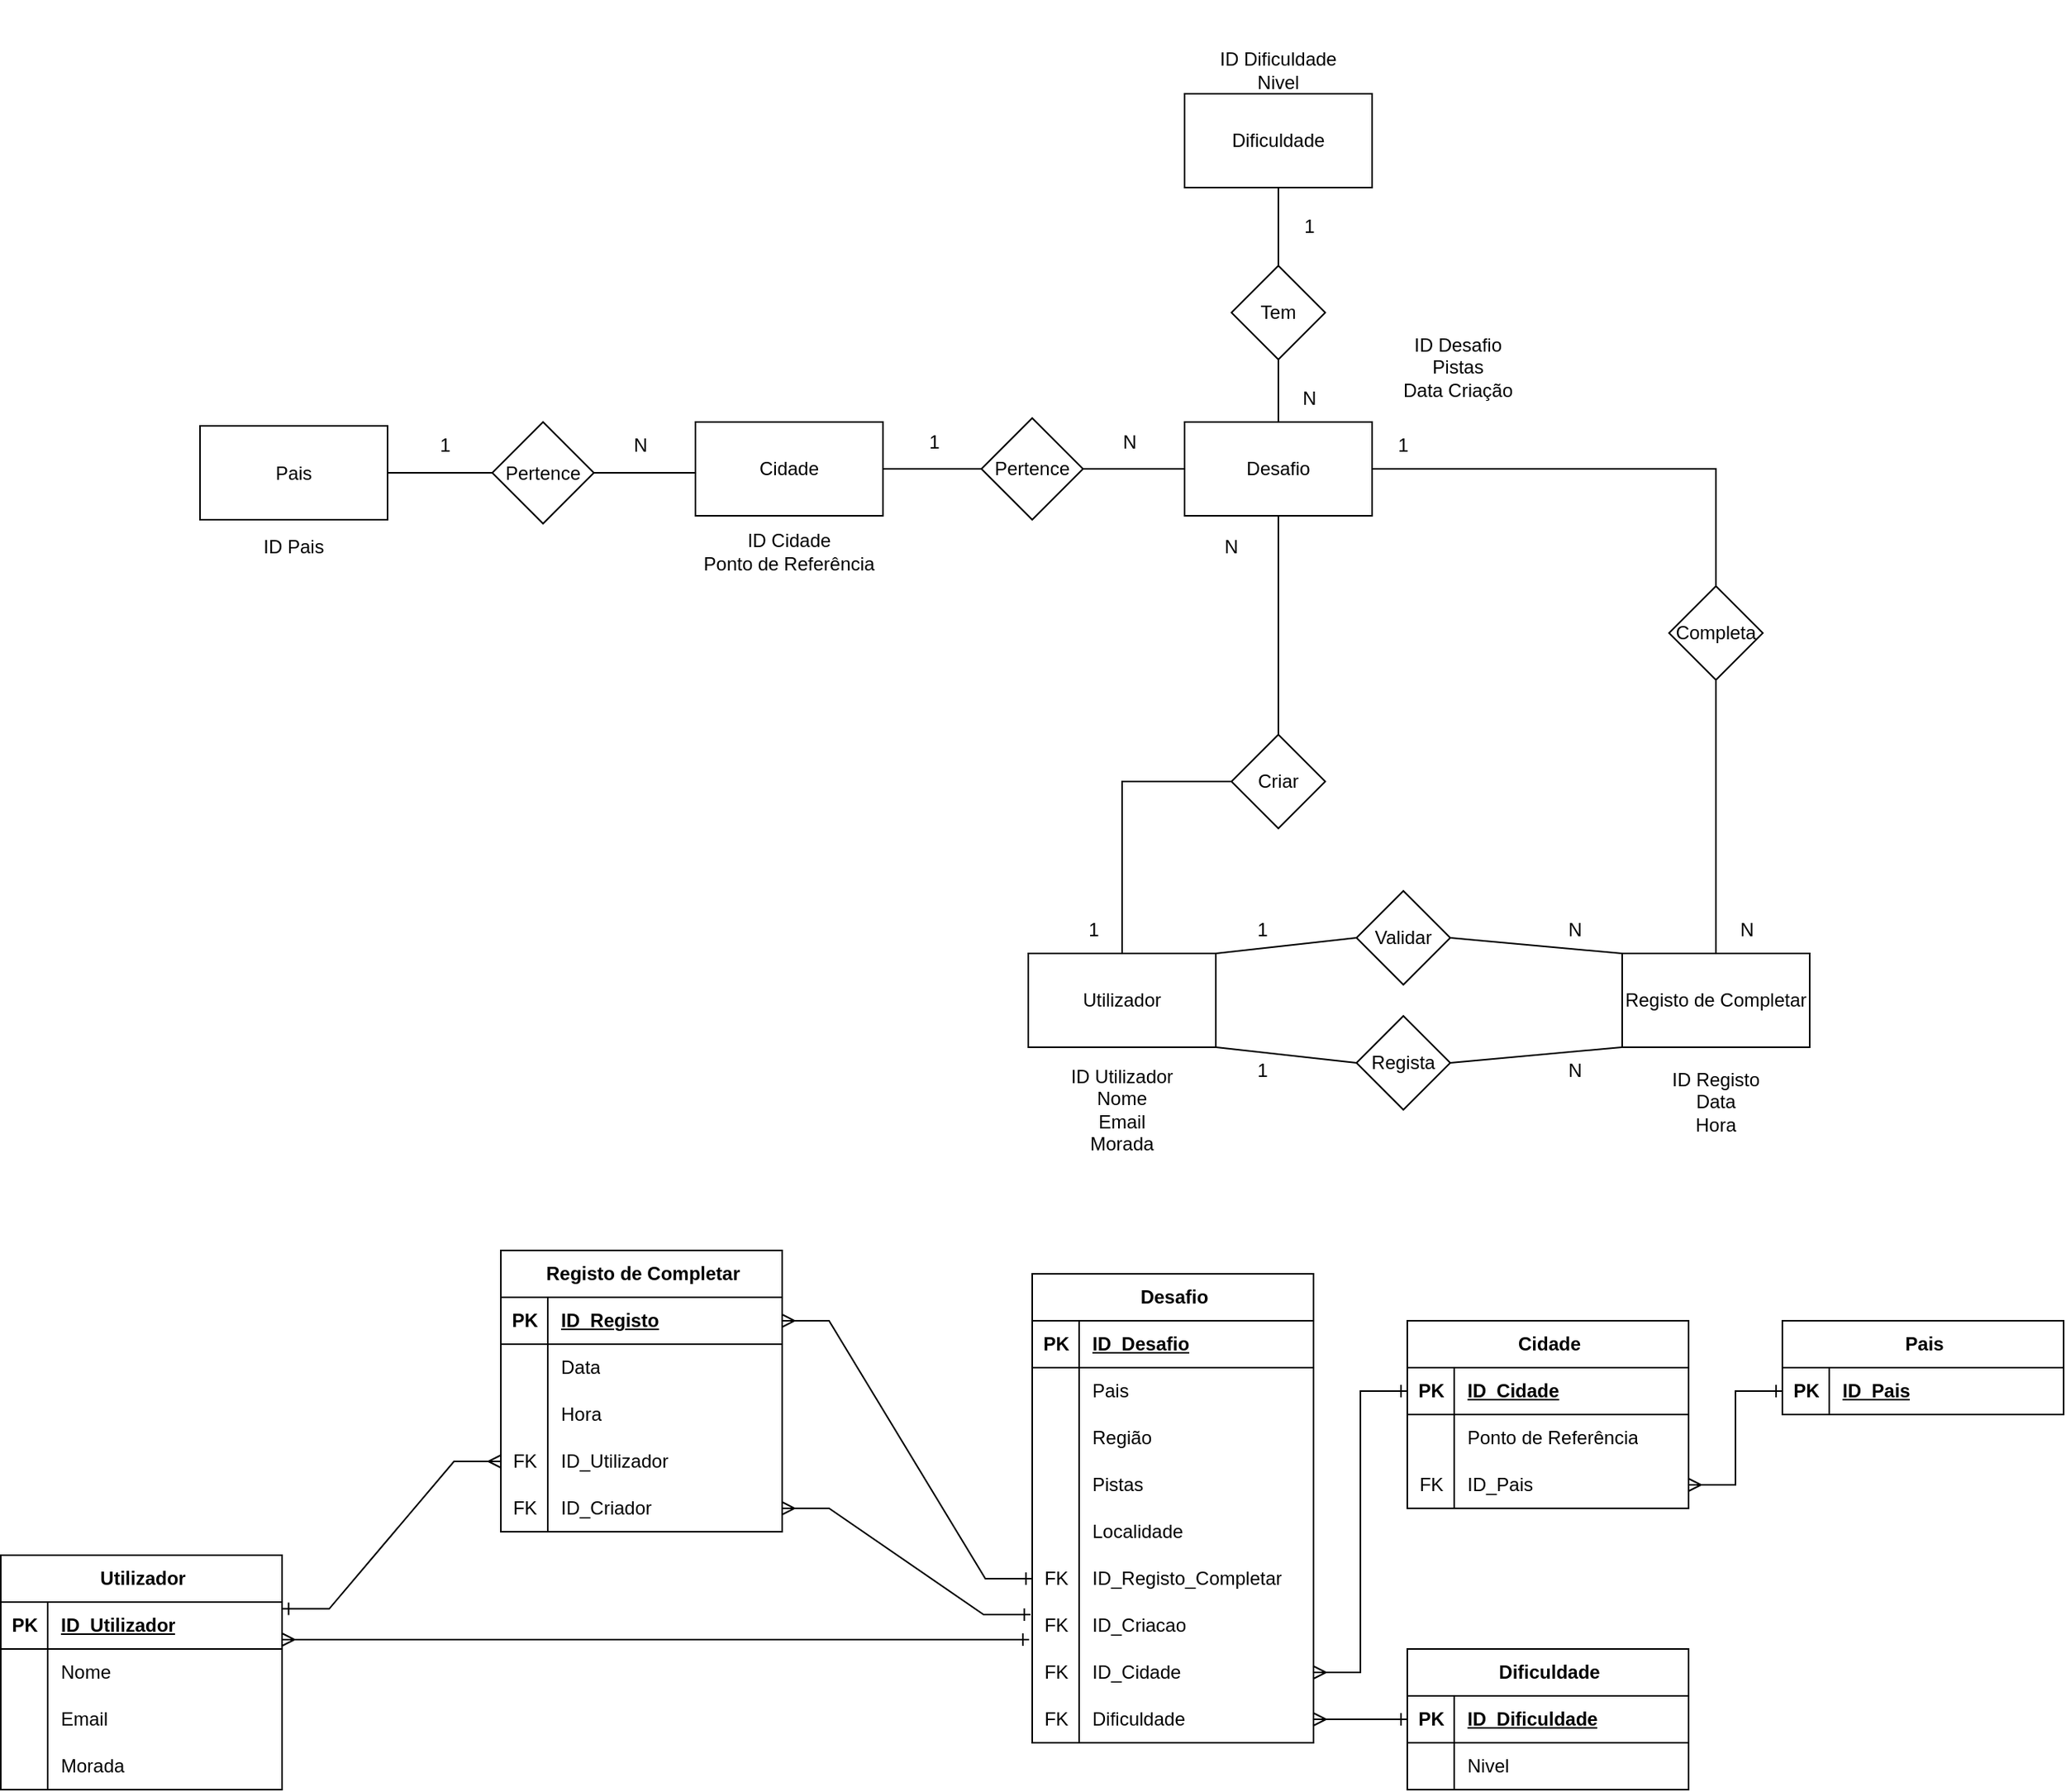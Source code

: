 <mxfile version="22.1.5" type="github">
  <diagram name="Página-1" id="L5ZO46KHVrm3tSjgSktz">
    <mxGraphModel dx="3088" dy="1919" grid="1" gridSize="10" guides="1" tooltips="1" connect="1" arrows="1" fold="1" page="1" pageScale="1" pageWidth="827" pageHeight="1169" math="0" shadow="0">
      <root>
        <mxCell id="0" />
        <mxCell id="1" parent="0" />
        <mxCell id="HCRtUqWp44zBIRTlCTxs-1" value="Registo de Completar" style="rounded=0;whiteSpace=wrap;html=1;" parent="1" vertex="1">
          <mxGeometry x="60" y="420" width="120" height="60" as="geometry" />
        </mxCell>
        <mxCell id="HCRtUqWp44zBIRTlCTxs-2" value="Utilizador" style="rounded=0;whiteSpace=wrap;html=1;" parent="1" vertex="1">
          <mxGeometry x="-320" y="420" width="120" height="60" as="geometry" />
        </mxCell>
        <mxCell id="HCRtUqWp44zBIRTlCTxs-3" value="Dificuldade" style="rounded=0;whiteSpace=wrap;html=1;" parent="1" vertex="1">
          <mxGeometry x="-220" y="-130" width="120" height="60" as="geometry" />
        </mxCell>
        <mxCell id="HCRtUqWp44zBIRTlCTxs-5" value="Desafio" style="rounded=0;whiteSpace=wrap;html=1;" parent="1" vertex="1">
          <mxGeometry x="-220" y="80" width="120" height="60" as="geometry" />
        </mxCell>
        <mxCell id="HCRtUqWp44zBIRTlCTxs-14" value="" style="endArrow=none;html=1;rounded=0;exitX=1;exitY=0.5;exitDx=0;exitDy=0;entryX=0;entryY=1;entryDx=0;entryDy=0;" parent="1" source="HCRtUqWp44zBIRTlCTxs-21" target="HCRtUqWp44zBIRTlCTxs-1" edge="1">
          <mxGeometry width="50" height="50" relative="1" as="geometry">
            <mxPoint x="-128.787" y="308.787" as="sourcePoint" />
            <mxPoint x="220" y="400" as="targetPoint" />
          </mxGeometry>
        </mxCell>
        <mxCell id="HCRtUqWp44zBIRTlCTxs-15" value="" style="endArrow=none;html=1;rounded=0;entryX=1;entryY=1;entryDx=0;entryDy=0;exitX=0;exitY=0.5;exitDx=0;exitDy=0;" parent="1" source="HCRtUqWp44zBIRTlCTxs-21" target="HCRtUqWp44zBIRTlCTxs-2" edge="1">
          <mxGeometry width="50" height="50" relative="1" as="geometry">
            <mxPoint x="5" y="310" as="sourcePoint" />
            <mxPoint x="415" y="400" as="targetPoint" />
          </mxGeometry>
        </mxCell>
        <mxCell id="HCRtUqWp44zBIRTlCTxs-21" value="Regista" style="rhombus;whiteSpace=wrap;html=1;" parent="1" vertex="1">
          <mxGeometry x="-110" y="460" width="60" height="60" as="geometry" />
        </mxCell>
        <mxCell id="HCRtUqWp44zBIRTlCTxs-23" value="" style="endArrow=none;html=1;rounded=0;exitX=0.5;exitY=0;exitDx=0;exitDy=0;" parent="1" source="HCRtUqWp44zBIRTlCTxs-1" target="HCRtUqWp44zBIRTlCTxs-24" edge="1">
          <mxGeometry width="50" height="50" relative="1" as="geometry">
            <mxPoint x="-20" y="270" as="sourcePoint" />
            <mxPoint y="230" as="targetPoint" />
          </mxGeometry>
        </mxCell>
        <mxCell id="HCRtUqWp44zBIRTlCTxs-24" value="Completa" style="rhombus;whiteSpace=wrap;html=1;" parent="1" vertex="1">
          <mxGeometry x="90" y="185" width="60" height="60" as="geometry" />
        </mxCell>
        <mxCell id="HCRtUqWp44zBIRTlCTxs-25" value="" style="endArrow=none;html=1;rounded=0;entryX=0.5;entryY=0;entryDx=0;entryDy=0;exitX=1;exitY=0.5;exitDx=0;exitDy=0;" parent="1" source="HCRtUqWp44zBIRTlCTxs-5" target="HCRtUqWp44zBIRTlCTxs-24" edge="1">
          <mxGeometry width="50" height="50" relative="1" as="geometry">
            <mxPoint x="-170" y="450" as="sourcePoint" />
            <mxPoint x="-120" y="400" as="targetPoint" />
            <Array as="points">
              <mxPoint x="40" y="110" />
              <mxPoint x="120" y="110" />
              <mxPoint x="120" y="140" />
            </Array>
          </mxGeometry>
        </mxCell>
        <mxCell id="HCRtUqWp44zBIRTlCTxs-29" value="Tem" style="rhombus;whiteSpace=wrap;html=1;" parent="1" vertex="1">
          <mxGeometry x="-190" y="-20" width="60" height="60" as="geometry" />
        </mxCell>
        <mxCell id="HCRtUqWp44zBIRTlCTxs-30" value="" style="endArrow=none;html=1;rounded=0;exitX=0.5;exitY=1;exitDx=0;exitDy=0;entryX=0.5;entryY=0;entryDx=0;entryDy=0;" parent="1" source="HCRtUqWp44zBIRTlCTxs-3" target="HCRtUqWp44zBIRTlCTxs-29" edge="1">
          <mxGeometry width="50" height="50" relative="1" as="geometry">
            <mxPoint x="-170" y="200" as="sourcePoint" />
            <mxPoint x="-120" y="150" as="targetPoint" />
          </mxGeometry>
        </mxCell>
        <mxCell id="HCRtUqWp44zBIRTlCTxs-31" value="" style="endArrow=none;html=1;rounded=0;exitX=0.5;exitY=1;exitDx=0;exitDy=0;entryX=0.5;entryY=0;entryDx=0;entryDy=0;" parent="1" source="HCRtUqWp44zBIRTlCTxs-29" target="HCRtUqWp44zBIRTlCTxs-5" edge="1">
          <mxGeometry width="50" height="50" relative="1" as="geometry">
            <mxPoint x="-170" y="200" as="sourcePoint" />
            <mxPoint x="-120" y="150" as="targetPoint" />
          </mxGeometry>
        </mxCell>
        <mxCell id="HCRtUqWp44zBIRTlCTxs-34" value="N" style="text;html=1;strokeColor=none;fillColor=none;align=center;verticalAlign=middle;whiteSpace=wrap;rounded=0;" parent="1" vertex="1">
          <mxGeometry y="480" width="60" height="30" as="geometry" />
        </mxCell>
        <mxCell id="HCRtUqWp44zBIRTlCTxs-38" value="1" style="text;html=1;strokeColor=none;fillColor=none;align=center;verticalAlign=middle;whiteSpace=wrap;rounded=0;" parent="1" vertex="1">
          <mxGeometry x="-200" y="480" width="60" height="30" as="geometry" />
        </mxCell>
        <mxCell id="HCRtUqWp44zBIRTlCTxs-41" value="N" style="text;html=1;strokeColor=none;fillColor=none;align=center;verticalAlign=middle;whiteSpace=wrap;rounded=0;" parent="1" vertex="1">
          <mxGeometry x="-170" y="50" width="60" height="30" as="geometry" />
        </mxCell>
        <mxCell id="HCRtUqWp44zBIRTlCTxs-43" value="1" style="text;html=1;strokeColor=none;fillColor=none;align=center;verticalAlign=middle;whiteSpace=wrap;rounded=0;" parent="1" vertex="1">
          <mxGeometry x="-170" y="-60" width="60" height="30" as="geometry" />
        </mxCell>
        <mxCell id="HCRtUqWp44zBIRTlCTxs-44" value="ID Utilizador&lt;br&gt;Nome&lt;br&gt;Email&lt;br&gt;Morada&lt;br&gt;" style="text;html=1;strokeColor=none;fillColor=none;align=center;verticalAlign=middle;whiteSpace=wrap;rounded=0;" parent="1" vertex="1">
          <mxGeometry x="-305" y="480" width="90" height="79" as="geometry" />
        </mxCell>
        <mxCell id="HCRtUqWp44zBIRTlCTxs-46" value="ID Registo&lt;br&gt;Data&lt;br&gt;Hora" style="text;html=1;strokeColor=none;fillColor=none;align=center;verticalAlign=middle;whiteSpace=wrap;rounded=0;" parent="1" vertex="1">
          <mxGeometry x="65" y="480" width="110" height="70" as="geometry" />
        </mxCell>
        <mxCell id="HCRtUqWp44zBIRTlCTxs-47" value="ID Desafio&lt;br&gt;Pistas&lt;br&gt;Data Criação" style="text;html=1;strokeColor=none;fillColor=none;align=center;verticalAlign=middle;whiteSpace=wrap;rounded=0;" parent="1" vertex="1">
          <mxGeometry x="-100" y="10" width="110" height="70" as="geometry" />
        </mxCell>
        <mxCell id="HCRtUqWp44zBIRTlCTxs-48" value="ID Dificuldade&lt;br&gt;Nivel" style="text;html=1;strokeColor=none;fillColor=none;align=center;verticalAlign=middle;whiteSpace=wrap;rounded=0;" parent="1" vertex="1">
          <mxGeometry x="-220" y="-190" width="120" height="90" as="geometry" />
        </mxCell>
        <mxCell id="HCRtUqWp44zBIRTlCTxs-140" value="Registo de Completar" style="shape=table;startSize=30;container=1;collapsible=1;childLayout=tableLayout;fixedRows=1;rowLines=0;fontStyle=1;align=center;resizeLast=1;html=1;" parent="1" vertex="1">
          <mxGeometry x="-657.5" y="610" width="180" height="180" as="geometry" />
        </mxCell>
        <mxCell id="HCRtUqWp44zBIRTlCTxs-141" value="" style="shape=tableRow;horizontal=0;startSize=0;swimlaneHead=0;swimlaneBody=0;fillColor=none;collapsible=0;dropTarget=0;points=[[0,0.5],[1,0.5]];portConstraint=eastwest;top=0;left=0;right=0;bottom=1;" parent="HCRtUqWp44zBIRTlCTxs-140" vertex="1">
          <mxGeometry y="30" width="180" height="30" as="geometry" />
        </mxCell>
        <mxCell id="HCRtUqWp44zBIRTlCTxs-142" value="PK" style="shape=partialRectangle;connectable=0;fillColor=none;top=0;left=0;bottom=0;right=0;fontStyle=1;overflow=hidden;whiteSpace=wrap;html=1;" parent="HCRtUqWp44zBIRTlCTxs-141" vertex="1">
          <mxGeometry width="30" height="30" as="geometry">
            <mxRectangle width="30" height="30" as="alternateBounds" />
          </mxGeometry>
        </mxCell>
        <mxCell id="HCRtUqWp44zBIRTlCTxs-143" value="ID_Registo" style="shape=partialRectangle;connectable=0;fillColor=none;top=0;left=0;bottom=0;right=0;align=left;spacingLeft=6;fontStyle=5;overflow=hidden;whiteSpace=wrap;html=1;" parent="HCRtUqWp44zBIRTlCTxs-141" vertex="1">
          <mxGeometry x="30" width="150" height="30" as="geometry">
            <mxRectangle width="150" height="30" as="alternateBounds" />
          </mxGeometry>
        </mxCell>
        <mxCell id="HCRtUqWp44zBIRTlCTxs-144" value="" style="shape=tableRow;horizontal=0;startSize=0;swimlaneHead=0;swimlaneBody=0;fillColor=none;collapsible=0;dropTarget=0;points=[[0,0.5],[1,0.5]];portConstraint=eastwest;top=0;left=0;right=0;bottom=0;" parent="HCRtUqWp44zBIRTlCTxs-140" vertex="1">
          <mxGeometry y="60" width="180" height="30" as="geometry" />
        </mxCell>
        <mxCell id="HCRtUqWp44zBIRTlCTxs-145" value="" style="shape=partialRectangle;connectable=0;fillColor=none;top=0;left=0;bottom=0;right=0;editable=1;overflow=hidden;whiteSpace=wrap;html=1;" parent="HCRtUqWp44zBIRTlCTxs-144" vertex="1">
          <mxGeometry width="30" height="30" as="geometry">
            <mxRectangle width="30" height="30" as="alternateBounds" />
          </mxGeometry>
        </mxCell>
        <mxCell id="HCRtUqWp44zBIRTlCTxs-146" value="Data" style="shape=partialRectangle;connectable=0;fillColor=none;top=0;left=0;bottom=0;right=0;align=left;spacingLeft=6;overflow=hidden;whiteSpace=wrap;html=1;" parent="HCRtUqWp44zBIRTlCTxs-144" vertex="1">
          <mxGeometry x="30" width="150" height="30" as="geometry">
            <mxRectangle width="150" height="30" as="alternateBounds" />
          </mxGeometry>
        </mxCell>
        <mxCell id="HCRtUqWp44zBIRTlCTxs-147" value="" style="shape=tableRow;horizontal=0;startSize=0;swimlaneHead=0;swimlaneBody=0;fillColor=none;collapsible=0;dropTarget=0;points=[[0,0.5],[1,0.5]];portConstraint=eastwest;top=0;left=0;right=0;bottom=0;" parent="HCRtUqWp44zBIRTlCTxs-140" vertex="1">
          <mxGeometry y="90" width="180" height="30" as="geometry" />
        </mxCell>
        <mxCell id="HCRtUqWp44zBIRTlCTxs-148" value="" style="shape=partialRectangle;connectable=0;fillColor=none;top=0;left=0;bottom=0;right=0;editable=1;overflow=hidden;whiteSpace=wrap;html=1;" parent="HCRtUqWp44zBIRTlCTxs-147" vertex="1">
          <mxGeometry width="30" height="30" as="geometry">
            <mxRectangle width="30" height="30" as="alternateBounds" />
          </mxGeometry>
        </mxCell>
        <mxCell id="HCRtUqWp44zBIRTlCTxs-149" value="Hora" style="shape=partialRectangle;connectable=0;fillColor=none;top=0;left=0;bottom=0;right=0;align=left;spacingLeft=6;overflow=hidden;whiteSpace=wrap;html=1;" parent="HCRtUqWp44zBIRTlCTxs-147" vertex="1">
          <mxGeometry x="30" width="150" height="30" as="geometry">
            <mxRectangle width="150" height="30" as="alternateBounds" />
          </mxGeometry>
        </mxCell>
        <mxCell id="HCRtUqWp44zBIRTlCTxs-150" value="" style="shape=tableRow;horizontal=0;startSize=0;swimlaneHead=0;swimlaneBody=0;fillColor=none;collapsible=0;dropTarget=0;points=[[0,0.5],[1,0.5]];portConstraint=eastwest;top=0;left=0;right=0;bottom=0;" parent="HCRtUqWp44zBIRTlCTxs-140" vertex="1">
          <mxGeometry y="120" width="180" height="30" as="geometry" />
        </mxCell>
        <mxCell id="HCRtUqWp44zBIRTlCTxs-151" value="FK" style="shape=partialRectangle;connectable=0;fillColor=none;top=0;left=0;bottom=0;right=0;editable=1;overflow=hidden;whiteSpace=wrap;html=1;" parent="HCRtUqWp44zBIRTlCTxs-150" vertex="1">
          <mxGeometry width="30" height="30" as="geometry">
            <mxRectangle width="30" height="30" as="alternateBounds" />
          </mxGeometry>
        </mxCell>
        <mxCell id="HCRtUqWp44zBIRTlCTxs-152" value="ID_Utilizador" style="shape=partialRectangle;connectable=0;fillColor=none;top=0;left=0;bottom=0;right=0;align=left;spacingLeft=6;overflow=hidden;whiteSpace=wrap;html=1;" parent="HCRtUqWp44zBIRTlCTxs-150" vertex="1">
          <mxGeometry x="30" width="150" height="30" as="geometry">
            <mxRectangle width="150" height="30" as="alternateBounds" />
          </mxGeometry>
        </mxCell>
        <mxCell id="HCRtUqWp44zBIRTlCTxs-153" style="shape=tableRow;horizontal=0;startSize=0;swimlaneHead=0;swimlaneBody=0;fillColor=none;collapsible=0;dropTarget=0;points=[[0,0.5],[1,0.5]];portConstraint=eastwest;top=0;left=0;right=0;bottom=0;" parent="HCRtUqWp44zBIRTlCTxs-140" vertex="1">
          <mxGeometry y="150" width="180" height="30" as="geometry" />
        </mxCell>
        <mxCell id="HCRtUqWp44zBIRTlCTxs-154" value="" style="shape=partialRectangle;connectable=0;fillColor=none;top=0;left=0;bottom=0;right=0;editable=1;overflow=hidden;whiteSpace=wrap;html=1;" parent="HCRtUqWp44zBIRTlCTxs-153" vertex="1">
          <mxGeometry width="30" height="30" as="geometry">
            <mxRectangle width="30" height="30" as="alternateBounds" />
          </mxGeometry>
        </mxCell>
        <mxCell id="HCRtUqWp44zBIRTlCTxs-155" value="" style="shape=partialRectangle;connectable=0;fillColor=none;top=0;left=0;bottom=0;right=0;align=left;spacingLeft=6;overflow=hidden;whiteSpace=wrap;html=1;" parent="HCRtUqWp44zBIRTlCTxs-153" vertex="1">
          <mxGeometry x="30" width="150" height="30" as="geometry">
            <mxRectangle width="150" height="30" as="alternateBounds" />
          </mxGeometry>
        </mxCell>
        <mxCell id="HCRtUqWp44zBIRTlCTxs-156" value="Dificuldade" style="shape=table;startSize=30;container=1;collapsible=1;childLayout=tableLayout;fixedRows=1;rowLines=0;fontStyle=1;align=center;resizeLast=1;html=1;" parent="1" vertex="1">
          <mxGeometry x="-77.5" y="865" width="180" height="90" as="geometry" />
        </mxCell>
        <mxCell id="HCRtUqWp44zBIRTlCTxs-157" value="" style="shape=tableRow;horizontal=0;startSize=0;swimlaneHead=0;swimlaneBody=0;fillColor=none;collapsible=0;dropTarget=0;points=[[0,0.5],[1,0.5]];portConstraint=eastwest;top=0;left=0;right=0;bottom=1;" parent="HCRtUqWp44zBIRTlCTxs-156" vertex="1">
          <mxGeometry y="30" width="180" height="30" as="geometry" />
        </mxCell>
        <mxCell id="HCRtUqWp44zBIRTlCTxs-158" value="PK" style="shape=partialRectangle;connectable=0;fillColor=none;top=0;left=0;bottom=0;right=0;fontStyle=1;overflow=hidden;whiteSpace=wrap;html=1;" parent="HCRtUqWp44zBIRTlCTxs-157" vertex="1">
          <mxGeometry width="30" height="30" as="geometry">
            <mxRectangle width="30" height="30" as="alternateBounds" />
          </mxGeometry>
        </mxCell>
        <mxCell id="HCRtUqWp44zBIRTlCTxs-159" value="ID_Dificuldade" style="shape=partialRectangle;connectable=0;fillColor=none;top=0;left=0;bottom=0;right=0;align=left;spacingLeft=6;fontStyle=5;overflow=hidden;whiteSpace=wrap;html=1;" parent="HCRtUqWp44zBIRTlCTxs-157" vertex="1">
          <mxGeometry x="30" width="150" height="30" as="geometry">
            <mxRectangle width="150" height="30" as="alternateBounds" />
          </mxGeometry>
        </mxCell>
        <mxCell id="HCRtUqWp44zBIRTlCTxs-160" value="" style="shape=tableRow;horizontal=0;startSize=0;swimlaneHead=0;swimlaneBody=0;fillColor=none;collapsible=0;dropTarget=0;points=[[0,0.5],[1,0.5]];portConstraint=eastwest;top=0;left=0;right=0;bottom=0;" parent="HCRtUqWp44zBIRTlCTxs-156" vertex="1">
          <mxGeometry y="60" width="180" height="30" as="geometry" />
        </mxCell>
        <mxCell id="HCRtUqWp44zBIRTlCTxs-161" value="" style="shape=partialRectangle;connectable=0;fillColor=none;top=0;left=0;bottom=0;right=0;editable=1;overflow=hidden;whiteSpace=wrap;html=1;" parent="HCRtUqWp44zBIRTlCTxs-160" vertex="1">
          <mxGeometry width="30" height="30" as="geometry">
            <mxRectangle width="30" height="30" as="alternateBounds" />
          </mxGeometry>
        </mxCell>
        <mxCell id="HCRtUqWp44zBIRTlCTxs-162" value="Nivel" style="shape=partialRectangle;connectable=0;fillColor=none;top=0;left=0;bottom=0;right=0;align=left;spacingLeft=6;overflow=hidden;whiteSpace=wrap;html=1;" parent="HCRtUqWp44zBIRTlCTxs-160" vertex="1">
          <mxGeometry x="30" width="150" height="30" as="geometry">
            <mxRectangle width="150" height="30" as="alternateBounds" />
          </mxGeometry>
        </mxCell>
        <mxCell id="HCRtUqWp44zBIRTlCTxs-163" value="Utilizador" style="shape=table;startSize=30;container=1;collapsible=1;childLayout=tableLayout;fixedRows=1;rowLines=0;fontStyle=1;align=center;resizeLast=1;html=1;" parent="1" vertex="1">
          <mxGeometry x="-977.5" y="805" width="180" height="150" as="geometry" />
        </mxCell>
        <mxCell id="HCRtUqWp44zBIRTlCTxs-164" value="" style="shape=tableRow;horizontal=0;startSize=0;swimlaneHead=0;swimlaneBody=0;fillColor=none;collapsible=0;dropTarget=0;points=[[0,0.5],[1,0.5]];portConstraint=eastwest;top=0;left=0;right=0;bottom=1;" parent="HCRtUqWp44zBIRTlCTxs-163" vertex="1">
          <mxGeometry y="30" width="180" height="30" as="geometry" />
        </mxCell>
        <mxCell id="HCRtUqWp44zBIRTlCTxs-165" value="PK" style="shape=partialRectangle;connectable=0;fillColor=none;top=0;left=0;bottom=0;right=0;fontStyle=1;overflow=hidden;whiteSpace=wrap;html=1;" parent="HCRtUqWp44zBIRTlCTxs-164" vertex="1">
          <mxGeometry width="30" height="30" as="geometry">
            <mxRectangle width="30" height="30" as="alternateBounds" />
          </mxGeometry>
        </mxCell>
        <mxCell id="HCRtUqWp44zBIRTlCTxs-166" value="ID_Utilizador" style="shape=partialRectangle;connectable=0;fillColor=none;top=0;left=0;bottom=0;right=0;align=left;spacingLeft=6;fontStyle=5;overflow=hidden;whiteSpace=wrap;html=1;" parent="HCRtUqWp44zBIRTlCTxs-164" vertex="1">
          <mxGeometry x="30" width="150" height="30" as="geometry">
            <mxRectangle width="150" height="30" as="alternateBounds" />
          </mxGeometry>
        </mxCell>
        <mxCell id="HCRtUqWp44zBIRTlCTxs-167" value="" style="shape=tableRow;horizontal=0;startSize=0;swimlaneHead=0;swimlaneBody=0;fillColor=none;collapsible=0;dropTarget=0;points=[[0,0.5],[1,0.5]];portConstraint=eastwest;top=0;left=0;right=0;bottom=0;" parent="HCRtUqWp44zBIRTlCTxs-163" vertex="1">
          <mxGeometry y="60" width="180" height="30" as="geometry" />
        </mxCell>
        <mxCell id="HCRtUqWp44zBIRTlCTxs-168" value="" style="shape=partialRectangle;connectable=0;fillColor=none;top=0;left=0;bottom=0;right=0;editable=1;overflow=hidden;whiteSpace=wrap;html=1;" parent="HCRtUqWp44zBIRTlCTxs-167" vertex="1">
          <mxGeometry width="30" height="30" as="geometry">
            <mxRectangle width="30" height="30" as="alternateBounds" />
          </mxGeometry>
        </mxCell>
        <mxCell id="HCRtUqWp44zBIRTlCTxs-169" value="Nome" style="shape=partialRectangle;connectable=0;fillColor=none;top=0;left=0;bottom=0;right=0;align=left;spacingLeft=6;overflow=hidden;whiteSpace=wrap;html=1;" parent="HCRtUqWp44zBIRTlCTxs-167" vertex="1">
          <mxGeometry x="30" width="150" height="30" as="geometry">
            <mxRectangle width="150" height="30" as="alternateBounds" />
          </mxGeometry>
        </mxCell>
        <mxCell id="HCRtUqWp44zBIRTlCTxs-170" value="" style="shape=tableRow;horizontal=0;startSize=0;swimlaneHead=0;swimlaneBody=0;fillColor=none;collapsible=0;dropTarget=0;points=[[0,0.5],[1,0.5]];portConstraint=eastwest;top=0;left=0;right=0;bottom=0;" parent="HCRtUqWp44zBIRTlCTxs-163" vertex="1">
          <mxGeometry y="90" width="180" height="30" as="geometry" />
        </mxCell>
        <mxCell id="HCRtUqWp44zBIRTlCTxs-171" value="" style="shape=partialRectangle;connectable=0;fillColor=none;top=0;left=0;bottom=0;right=0;editable=1;overflow=hidden;whiteSpace=wrap;html=1;" parent="HCRtUqWp44zBIRTlCTxs-170" vertex="1">
          <mxGeometry width="30" height="30" as="geometry">
            <mxRectangle width="30" height="30" as="alternateBounds" />
          </mxGeometry>
        </mxCell>
        <mxCell id="HCRtUqWp44zBIRTlCTxs-172" value="Email" style="shape=partialRectangle;connectable=0;fillColor=none;top=0;left=0;bottom=0;right=0;align=left;spacingLeft=6;overflow=hidden;whiteSpace=wrap;html=1;" parent="HCRtUqWp44zBIRTlCTxs-170" vertex="1">
          <mxGeometry x="30" width="150" height="30" as="geometry">
            <mxRectangle width="150" height="30" as="alternateBounds" />
          </mxGeometry>
        </mxCell>
        <mxCell id="HCRtUqWp44zBIRTlCTxs-173" value="" style="shape=tableRow;horizontal=0;startSize=0;swimlaneHead=0;swimlaneBody=0;fillColor=none;collapsible=0;dropTarget=0;points=[[0,0.5],[1,0.5]];portConstraint=eastwest;top=0;left=0;right=0;bottom=0;" parent="HCRtUqWp44zBIRTlCTxs-163" vertex="1">
          <mxGeometry y="120" width="180" height="30" as="geometry" />
        </mxCell>
        <mxCell id="HCRtUqWp44zBIRTlCTxs-174" value="" style="shape=partialRectangle;connectable=0;fillColor=none;top=0;left=0;bottom=0;right=0;editable=1;overflow=hidden;whiteSpace=wrap;html=1;" parent="HCRtUqWp44zBIRTlCTxs-173" vertex="1">
          <mxGeometry width="30" height="30" as="geometry">
            <mxRectangle width="30" height="30" as="alternateBounds" />
          </mxGeometry>
        </mxCell>
        <mxCell id="HCRtUqWp44zBIRTlCTxs-175" value="Morada" style="shape=partialRectangle;connectable=0;fillColor=none;top=0;left=0;bottom=0;right=0;align=left;spacingLeft=6;overflow=hidden;whiteSpace=wrap;html=1;" parent="HCRtUqWp44zBIRTlCTxs-173" vertex="1">
          <mxGeometry x="30" width="150" height="30" as="geometry">
            <mxRectangle width="150" height="30" as="alternateBounds" />
          </mxGeometry>
        </mxCell>
        <mxCell id="HCRtUqWp44zBIRTlCTxs-198" value="" style="edgeStyle=entityRelationEdgeStyle;fontSize=12;html=1;endArrow=ERone;endFill=0;rounded=0;startArrow=ERmany;startFill=0;exitX=0;exitY=0.5;exitDx=0;exitDy=0;entryX=1.001;entryY=0.143;entryDx=0;entryDy=0;entryPerimeter=0;" parent="1" source="HCRtUqWp44zBIRTlCTxs-150" target="HCRtUqWp44zBIRTlCTxs-164" edge="1">
          <mxGeometry width="100" height="100" relative="1" as="geometry">
            <mxPoint x="-527.5" y="1235" as="sourcePoint" />
            <mxPoint x="-987.5" y="790" as="targetPoint" />
            <Array as="points">
              <mxPoint x="-607.5" y="885" />
              <mxPoint x="-1017.5" y="825" />
            </Array>
          </mxGeometry>
        </mxCell>
        <mxCell id="HCRtUqWp44zBIRTlCTxs-200" value="" style="edgeStyle=entityRelationEdgeStyle;fontSize=12;html=1;endArrow=ERone;endFill=0;rounded=0;startArrow=ERmany;startFill=0;entryX=0;entryY=0.5;entryDx=0;entryDy=0;exitX=1;exitY=0.5;exitDx=0;exitDy=0;" parent="1" source="_PgMADOZMJBBEZowWUPf-49" target="HCRtUqWp44zBIRTlCTxs-157" edge="1">
          <mxGeometry width="100" height="100" relative="1" as="geometry">
            <mxPoint x="-157.5" y="1275" as="sourcePoint" />
            <mxPoint x="92.5" y="1135" as="targetPoint" />
            <Array as="points">
              <mxPoint x="-317.5" y="1130" />
            </Array>
          </mxGeometry>
        </mxCell>
        <mxCell id="HCRtUqWp44zBIRTlCTxs-218" value="" style="edgeStyle=entityRelationEdgeStyle;fontSize=12;html=1;endArrow=ERone;endFill=0;rounded=0;startArrow=ERmany;startFill=0;entryX=0;entryY=0.5;entryDx=0;entryDy=0;exitX=1;exitY=0.5;exitDx=0;exitDy=0;" parent="1" source="HCRtUqWp44zBIRTlCTxs-141" target="HCRtUqWp44zBIRTlCTxs-192" edge="1">
          <mxGeometry width="100" height="100" relative="1" as="geometry">
            <mxPoint x="-17.5" y="780" as="sourcePoint" />
            <mxPoint x="162.5" y="875" as="targetPoint" />
            <Array as="points">
              <mxPoint x="-197.5" y="1030" />
            </Array>
          </mxGeometry>
        </mxCell>
        <mxCell id="HCRtUqWp44zBIRTlCTxs-219" value="" style="edgeStyle=entityRelationEdgeStyle;fontSize=12;html=1;endArrow=ERone;endFill=0;rounded=0;startArrow=ERmany;startFill=0;entryX=-0.011;entryY=0.8;entryDx=0;entryDy=0;entryPerimeter=0;exitX=1;exitY=0.8;exitDx=0;exitDy=0;exitPerimeter=0;" parent="1" target="HCRtUqWp44zBIRTlCTxs-195" edge="1" source="HCRtUqWp44zBIRTlCTxs-164">
          <mxGeometry width="100" height="100" relative="1" as="geometry">
            <mxPoint x="-787.5" y="858" as="sourcePoint" />
            <mxPoint x="-47.5" y="1050" as="targetPoint" />
            <Array as="points">
              <mxPoint x="-37.5" y="1370" />
            </Array>
          </mxGeometry>
        </mxCell>
        <mxCell id="HCRtUqWp44zBIRTlCTxs-229" value="" style="endArrow=none;html=1;rounded=0;exitX=0.5;exitY=1;exitDx=0;exitDy=0;entryX=0.5;entryY=0;entryDx=0;entryDy=0;" parent="1" source="HCRtUqWp44zBIRTlCTxs-5" target="HCRtUqWp44zBIRTlCTxs-234" edge="1">
          <mxGeometry width="50" height="50" relative="1" as="geometry">
            <mxPoint x="-220" y="310" as="sourcePoint" />
            <mxPoint x="-260.5" y="504" as="targetPoint" />
          </mxGeometry>
        </mxCell>
        <mxCell id="HCRtUqWp44zBIRTlCTxs-234" value="Criar" style="rhombus;whiteSpace=wrap;html=1;rotation=0;" parent="1" vertex="1">
          <mxGeometry x="-190" y="280" width="60" height="60" as="geometry" />
        </mxCell>
        <mxCell id="HCRtUqWp44zBIRTlCTxs-235" value="" style="endArrow=none;html=1;rounded=0;exitX=0;exitY=0.5;exitDx=0;exitDy=0;entryX=0.5;entryY=0;entryDx=0;entryDy=0;" parent="1" source="HCRtUqWp44zBIRTlCTxs-234" target="HCRtUqWp44zBIRTlCTxs-2" edge="1">
          <mxGeometry width="50" height="50" relative="1" as="geometry">
            <mxPoint x="-10" y="320" as="sourcePoint" />
            <mxPoint x="-85" y="370" as="targetPoint" />
            <Array as="points">
              <mxPoint x="-260" y="310" />
            </Array>
          </mxGeometry>
        </mxCell>
        <mxCell id="HCRtUqWp44zBIRTlCTxs-236" value="Validar" style="rhombus;whiteSpace=wrap;html=1;rotation=0;" parent="1" vertex="1">
          <mxGeometry x="-110" y="380" width="60" height="60" as="geometry" />
        </mxCell>
        <mxCell id="HCRtUqWp44zBIRTlCTxs-237" value="" style="endArrow=none;html=1;rounded=0;exitX=0;exitY=0.5;exitDx=0;exitDy=0;entryX=1;entryY=0;entryDx=0;entryDy=0;" parent="1" source="HCRtUqWp44zBIRTlCTxs-236" target="HCRtUqWp44zBIRTlCTxs-2" edge="1">
          <mxGeometry width="50" height="50" relative="1" as="geometry">
            <mxPoint x="-205" y="320" as="sourcePoint" />
            <mxPoint x="-100" y="310" as="targetPoint" />
          </mxGeometry>
        </mxCell>
        <mxCell id="HCRtUqWp44zBIRTlCTxs-238" value="" style="endArrow=none;html=1;rounded=0;entryX=0;entryY=0;entryDx=0;entryDy=0;exitX=1;exitY=0.5;exitDx=0;exitDy=0;" parent="1" source="HCRtUqWp44zBIRTlCTxs-236" target="HCRtUqWp44zBIRTlCTxs-1" edge="1">
          <mxGeometry width="50" height="50" relative="1" as="geometry">
            <mxPoint x="20" y="390" as="sourcePoint" />
            <mxPoint x="-85" y="320" as="targetPoint" />
          </mxGeometry>
        </mxCell>
        <mxCell id="HCRtUqWp44zBIRTlCTxs-239" value="N" style="text;html=1;strokeColor=none;fillColor=none;align=center;verticalAlign=middle;whiteSpace=wrap;rounded=0;" parent="1" vertex="1">
          <mxGeometry y="390" width="60" height="30" as="geometry" />
        </mxCell>
        <mxCell id="HCRtUqWp44zBIRTlCTxs-240" value="N" style="text;html=1;strokeColor=none;fillColor=none;align=center;verticalAlign=middle;whiteSpace=wrap;rounded=0;" parent="1" vertex="1">
          <mxGeometry x="-220" y="145" width="60" height="30" as="geometry" />
        </mxCell>
        <mxCell id="HCRtUqWp44zBIRTlCTxs-241" value="1" style="text;html=1;strokeColor=none;fillColor=none;align=center;verticalAlign=middle;whiteSpace=wrap;rounded=0;" parent="1" vertex="1">
          <mxGeometry x="-308" y="390" width="60" height="30" as="geometry" />
        </mxCell>
        <mxCell id="HCRtUqWp44zBIRTlCTxs-243" value="N" style="text;html=1;strokeColor=none;fillColor=none;align=center;verticalAlign=middle;whiteSpace=wrap;rounded=0;" parent="1" vertex="1">
          <mxGeometry x="110" y="390" width="60" height="30" as="geometry" />
        </mxCell>
        <mxCell id="HCRtUqWp44zBIRTlCTxs-244" value="1" style="text;html=1;strokeColor=none;fillColor=none;align=center;verticalAlign=middle;whiteSpace=wrap;rounded=0;" parent="1" vertex="1">
          <mxGeometry x="-110" y="80" width="60" height="30" as="geometry" />
        </mxCell>
        <mxCell id="_PgMADOZMJBBEZowWUPf-1" value="Cidade" style="rounded=0;whiteSpace=wrap;html=1;" parent="1" vertex="1">
          <mxGeometry x="-533" y="80" width="120" height="60" as="geometry" />
        </mxCell>
        <mxCell id="_PgMADOZMJBBEZowWUPf-2" value="" style="endArrow=none;html=1;rounded=0;entryX=0;entryY=0.5;entryDx=0;entryDy=0;exitX=1;exitY=0.5;exitDx=0;exitDy=0;" parent="1" source="_PgMADOZMJBBEZowWUPf-4" target="HCRtUqWp44zBIRTlCTxs-5" edge="1">
          <mxGeometry width="50" height="50" relative="1" as="geometry">
            <mxPoint x="-300" y="230" as="sourcePoint" />
            <mxPoint x="-270" y="170" as="targetPoint" />
          </mxGeometry>
        </mxCell>
        <mxCell id="_PgMADOZMJBBEZowWUPf-3" value="" style="endArrow=none;html=1;rounded=0;entryX=0;entryY=0.5;entryDx=0;entryDy=0;exitX=1;exitY=0.5;exitDx=0;exitDy=0;" parent="1" source="_PgMADOZMJBBEZowWUPf-1" target="_PgMADOZMJBBEZowWUPf-4" edge="1">
          <mxGeometry width="50" height="50" relative="1" as="geometry">
            <mxPoint x="-413" y="293.68" as="sourcePoint" />
            <mxPoint x="-434.324" y="170.004" as="targetPoint" />
          </mxGeometry>
        </mxCell>
        <mxCell id="_PgMADOZMJBBEZowWUPf-4" value="Pertence" style="rhombus;whiteSpace=wrap;html=1;" parent="1" vertex="1">
          <mxGeometry x="-350" y="77.5" width="65" height="65" as="geometry" />
        </mxCell>
        <mxCell id="_PgMADOZMJBBEZowWUPf-5" value="N" style="text;html=1;strokeColor=none;fillColor=none;align=center;verticalAlign=middle;whiteSpace=wrap;rounded=0;" parent="1" vertex="1">
          <mxGeometry x="-285" y="77.5" width="60" height="30" as="geometry" />
        </mxCell>
        <mxCell id="_PgMADOZMJBBEZowWUPf-6" value="1" style="text;html=1;strokeColor=none;fillColor=none;align=center;verticalAlign=middle;whiteSpace=wrap;rounded=0;" parent="1" vertex="1">
          <mxGeometry x="-410" y="77.5" width="60" height="30" as="geometry" />
        </mxCell>
        <mxCell id="_PgMADOZMJBBEZowWUPf-7" value="ID Cidade&lt;br&gt;Ponto de Referência" style="text;html=1;strokeColor=none;fillColor=none;align=center;verticalAlign=middle;whiteSpace=wrap;rounded=0;" parent="1" vertex="1">
          <mxGeometry x="-533.5" y="130" width="120" height="65" as="geometry" />
        </mxCell>
        <mxCell id="_PgMADOZMJBBEZowWUPf-8" value="Pais" style="rounded=0;whiteSpace=wrap;html=1;" parent="1" vertex="1">
          <mxGeometry x="-850" y="82.5" width="120" height="60" as="geometry" />
        </mxCell>
        <mxCell id="_PgMADOZMJBBEZowWUPf-9" value="" style="endArrow=none;html=1;rounded=0;entryX=0;entryY=0.5;entryDx=0;entryDy=0;exitX=1;exitY=0.5;exitDx=0;exitDy=0;" parent="1" source="_PgMADOZMJBBEZowWUPf-11" edge="1">
          <mxGeometry width="50" height="50" relative="1" as="geometry">
            <mxPoint x="-613" y="232.5" as="sourcePoint" />
            <mxPoint x="-533" y="112.5" as="targetPoint" />
          </mxGeometry>
        </mxCell>
        <mxCell id="_PgMADOZMJBBEZowWUPf-10" value="" style="endArrow=none;html=1;rounded=0;entryX=0;entryY=0.5;entryDx=0;entryDy=0;exitX=1;exitY=0.5;exitDx=0;exitDy=0;" parent="1" source="_PgMADOZMJBBEZowWUPf-8" target="_PgMADOZMJBBEZowWUPf-11" edge="1">
          <mxGeometry width="50" height="50" relative="1" as="geometry">
            <mxPoint x="-726" y="112.5" as="sourcePoint" />
            <mxPoint x="-747.324" y="172.504" as="targetPoint" />
          </mxGeometry>
        </mxCell>
        <mxCell id="_PgMADOZMJBBEZowWUPf-11" value="Pertence" style="rhombus;whiteSpace=wrap;html=1;" parent="1" vertex="1">
          <mxGeometry x="-663" y="80" width="65" height="65" as="geometry" />
        </mxCell>
        <mxCell id="_PgMADOZMJBBEZowWUPf-12" value="N" style="text;html=1;strokeColor=none;fillColor=none;align=center;verticalAlign=middle;whiteSpace=wrap;rounded=0;" parent="1" vertex="1">
          <mxGeometry x="-598" y="80" width="60" height="30" as="geometry" />
        </mxCell>
        <mxCell id="_PgMADOZMJBBEZowWUPf-13" value="1" style="text;html=1;strokeColor=none;fillColor=none;align=center;verticalAlign=middle;whiteSpace=wrap;rounded=0;" parent="1" vertex="1">
          <mxGeometry x="-723" y="80" width="60" height="30" as="geometry" />
        </mxCell>
        <mxCell id="_PgMADOZMJBBEZowWUPf-14" value="ID Pais" style="text;html=1;strokeColor=none;fillColor=none;align=center;verticalAlign=middle;whiteSpace=wrap;rounded=0;" parent="1" vertex="1">
          <mxGeometry x="-845" y="125" width="110" height="70" as="geometry" />
        </mxCell>
        <mxCell id="_PgMADOZMJBBEZowWUPf-15" value="Cidade" style="shape=table;startSize=30;container=1;collapsible=1;childLayout=tableLayout;fixedRows=1;rowLines=0;fontStyle=1;align=center;resizeLast=1;html=1;" parent="1" vertex="1">
          <mxGeometry x="-77.5" y="655" width="180" height="120" as="geometry" />
        </mxCell>
        <mxCell id="_PgMADOZMJBBEZowWUPf-16" value="" style="shape=tableRow;horizontal=0;startSize=0;swimlaneHead=0;swimlaneBody=0;fillColor=none;collapsible=0;dropTarget=0;points=[[0,0.5],[1,0.5]];portConstraint=eastwest;top=0;left=0;right=0;bottom=1;" parent="_PgMADOZMJBBEZowWUPf-15" vertex="1">
          <mxGeometry y="30" width="180" height="30" as="geometry" />
        </mxCell>
        <mxCell id="_PgMADOZMJBBEZowWUPf-17" value="PK" style="shape=partialRectangle;connectable=0;fillColor=none;top=0;left=0;bottom=0;right=0;fontStyle=1;overflow=hidden;whiteSpace=wrap;html=1;" parent="_PgMADOZMJBBEZowWUPf-16" vertex="1">
          <mxGeometry width="30" height="30" as="geometry">
            <mxRectangle width="30" height="30" as="alternateBounds" />
          </mxGeometry>
        </mxCell>
        <mxCell id="_PgMADOZMJBBEZowWUPf-18" value="ID_Cidade" style="shape=partialRectangle;connectable=0;fillColor=none;top=0;left=0;bottom=0;right=0;align=left;spacingLeft=6;fontStyle=5;overflow=hidden;whiteSpace=wrap;html=1;" parent="_PgMADOZMJBBEZowWUPf-16" vertex="1">
          <mxGeometry x="30" width="150" height="30" as="geometry">
            <mxRectangle width="150" height="30" as="alternateBounds" />
          </mxGeometry>
        </mxCell>
        <mxCell id="_PgMADOZMJBBEZowWUPf-19" value="" style="shape=tableRow;horizontal=0;startSize=0;swimlaneHead=0;swimlaneBody=0;fillColor=none;collapsible=0;dropTarget=0;points=[[0,0.5],[1,0.5]];portConstraint=eastwest;top=0;left=0;right=0;bottom=0;" parent="_PgMADOZMJBBEZowWUPf-15" vertex="1">
          <mxGeometry y="60" width="180" height="30" as="geometry" />
        </mxCell>
        <mxCell id="_PgMADOZMJBBEZowWUPf-20" value="" style="shape=partialRectangle;connectable=0;fillColor=none;top=0;left=0;bottom=0;right=0;editable=1;overflow=hidden;whiteSpace=wrap;html=1;" parent="_PgMADOZMJBBEZowWUPf-19" vertex="1">
          <mxGeometry width="30" height="30" as="geometry">
            <mxRectangle width="30" height="30" as="alternateBounds" />
          </mxGeometry>
        </mxCell>
        <mxCell id="_PgMADOZMJBBEZowWUPf-21" value="Ponto de Referência" style="shape=partialRectangle;connectable=0;fillColor=none;top=0;left=0;bottom=0;right=0;align=left;spacingLeft=6;overflow=hidden;whiteSpace=wrap;html=1;" parent="_PgMADOZMJBBEZowWUPf-19" vertex="1">
          <mxGeometry x="30" width="150" height="30" as="geometry">
            <mxRectangle width="150" height="30" as="alternateBounds" />
          </mxGeometry>
        </mxCell>
        <mxCell id="_PgMADOZMJBBEZowWUPf-22" value="" style="shape=tableRow;horizontal=0;startSize=0;swimlaneHead=0;swimlaneBody=0;fillColor=none;collapsible=0;dropTarget=0;points=[[0,0.5],[1,0.5]];portConstraint=eastwest;top=0;left=0;right=0;bottom=0;" parent="_PgMADOZMJBBEZowWUPf-15" vertex="1">
          <mxGeometry y="90" width="180" height="30" as="geometry" />
        </mxCell>
        <mxCell id="_PgMADOZMJBBEZowWUPf-23" value="" style="shape=partialRectangle;connectable=0;fillColor=none;top=0;left=0;bottom=0;right=0;editable=1;overflow=hidden;whiteSpace=wrap;html=1;" parent="_PgMADOZMJBBEZowWUPf-22" vertex="1">
          <mxGeometry width="30" height="30" as="geometry">
            <mxRectangle width="30" height="30" as="alternateBounds" />
          </mxGeometry>
        </mxCell>
        <mxCell id="_PgMADOZMJBBEZowWUPf-24" value="" style="shape=partialRectangle;connectable=0;fillColor=none;top=0;left=0;bottom=0;right=0;align=left;spacingLeft=6;overflow=hidden;whiteSpace=wrap;html=1;" parent="_PgMADOZMJBBEZowWUPf-22" vertex="1">
          <mxGeometry x="30" width="150" height="30" as="geometry">
            <mxRectangle width="150" height="30" as="alternateBounds" />
          </mxGeometry>
        </mxCell>
        <mxCell id="_PgMADOZMJBBEZowWUPf-28" value="Pais" style="shape=table;startSize=30;container=1;collapsible=1;childLayout=tableLayout;fixedRows=1;rowLines=0;fontStyle=1;align=center;resizeLast=1;html=1;" parent="1" vertex="1">
          <mxGeometry x="162.5" y="655" width="180" height="60" as="geometry" />
        </mxCell>
        <mxCell id="_PgMADOZMJBBEZowWUPf-29" value="" style="shape=tableRow;horizontal=0;startSize=0;swimlaneHead=0;swimlaneBody=0;fillColor=none;collapsible=0;dropTarget=0;points=[[0,0.5],[1,0.5]];portConstraint=eastwest;top=0;left=0;right=0;bottom=1;" parent="_PgMADOZMJBBEZowWUPf-28" vertex="1">
          <mxGeometry y="30" width="180" height="30" as="geometry" />
        </mxCell>
        <mxCell id="_PgMADOZMJBBEZowWUPf-30" value="PK" style="shape=partialRectangle;connectable=0;fillColor=none;top=0;left=0;bottom=0;right=0;fontStyle=1;overflow=hidden;whiteSpace=wrap;html=1;" parent="_PgMADOZMJBBEZowWUPf-29" vertex="1">
          <mxGeometry width="30" height="30" as="geometry">
            <mxRectangle width="30" height="30" as="alternateBounds" />
          </mxGeometry>
        </mxCell>
        <mxCell id="_PgMADOZMJBBEZowWUPf-31" value="ID_Pais" style="shape=partialRectangle;connectable=0;fillColor=none;top=0;left=0;bottom=0;right=0;align=left;spacingLeft=6;fontStyle=5;overflow=hidden;whiteSpace=wrap;html=1;" parent="_PgMADOZMJBBEZowWUPf-29" vertex="1">
          <mxGeometry x="30" width="150" height="30" as="geometry">
            <mxRectangle width="150" height="30" as="alternateBounds" />
          </mxGeometry>
        </mxCell>
        <mxCell id="_PgMADOZMJBBEZowWUPf-45" value="" style="edgeStyle=entityRelationEdgeStyle;fontSize=12;html=1;endArrow=ERone;endFill=0;rounded=0;startArrow=ERmany;startFill=0;entryX=0;entryY=0.5;entryDx=0;entryDy=0;" parent="1" target="_PgMADOZMJBBEZowWUPf-29" edge="1">
          <mxGeometry width="100" height="100" relative="1" as="geometry">
            <mxPoint x="102.5" y="760" as="sourcePoint" />
            <mxPoint x="342.5" y="895" as="targetPoint" />
            <Array as="points">
              <mxPoint x="-17.5" y="1050" />
            </Array>
          </mxGeometry>
        </mxCell>
        <mxCell id="HCRtUqWp44zBIRTlCTxs-176" value="Desafio" style="shape=table;startSize=30;container=1;collapsible=1;childLayout=tableLayout;fixedRows=1;rowLines=0;fontStyle=1;align=center;resizeLast=1;html=1;" parent="1" vertex="1">
          <mxGeometry x="-317.5" y="625" width="180" height="300" as="geometry" />
        </mxCell>
        <mxCell id="HCRtUqWp44zBIRTlCTxs-177" value="" style="shape=tableRow;horizontal=0;startSize=0;swimlaneHead=0;swimlaneBody=0;fillColor=none;collapsible=0;dropTarget=0;points=[[0,0.5],[1,0.5]];portConstraint=eastwest;top=0;left=0;right=0;bottom=1;" parent="HCRtUqWp44zBIRTlCTxs-176" vertex="1">
          <mxGeometry y="30" width="180" height="30" as="geometry" />
        </mxCell>
        <mxCell id="HCRtUqWp44zBIRTlCTxs-178" value="PK" style="shape=partialRectangle;connectable=0;fillColor=none;top=0;left=0;bottom=0;right=0;fontStyle=1;overflow=hidden;whiteSpace=wrap;html=1;" parent="HCRtUqWp44zBIRTlCTxs-177" vertex="1">
          <mxGeometry width="30" height="30" as="geometry">
            <mxRectangle width="30" height="30" as="alternateBounds" />
          </mxGeometry>
        </mxCell>
        <mxCell id="HCRtUqWp44zBIRTlCTxs-179" value="ID_Desafio" style="shape=partialRectangle;connectable=0;fillColor=none;top=0;left=0;bottom=0;right=0;align=left;spacingLeft=6;fontStyle=5;overflow=hidden;whiteSpace=wrap;html=1;" parent="HCRtUqWp44zBIRTlCTxs-177" vertex="1">
          <mxGeometry x="30" width="150" height="30" as="geometry">
            <mxRectangle width="150" height="30" as="alternateBounds" />
          </mxGeometry>
        </mxCell>
        <mxCell id="HCRtUqWp44zBIRTlCTxs-180" value="" style="shape=tableRow;horizontal=0;startSize=0;swimlaneHead=0;swimlaneBody=0;fillColor=none;collapsible=0;dropTarget=0;points=[[0,0.5],[1,0.5]];portConstraint=eastwest;top=0;left=0;right=0;bottom=0;" parent="HCRtUqWp44zBIRTlCTxs-176" vertex="1">
          <mxGeometry y="60" width="180" height="30" as="geometry" />
        </mxCell>
        <mxCell id="HCRtUqWp44zBIRTlCTxs-181" value="" style="shape=partialRectangle;connectable=0;fillColor=none;top=0;left=0;bottom=0;right=0;editable=1;overflow=hidden;whiteSpace=wrap;html=1;" parent="HCRtUqWp44zBIRTlCTxs-180" vertex="1">
          <mxGeometry width="30" height="30" as="geometry">
            <mxRectangle width="30" height="30" as="alternateBounds" />
          </mxGeometry>
        </mxCell>
        <mxCell id="HCRtUqWp44zBIRTlCTxs-182" value="Pais" style="shape=partialRectangle;connectable=0;fillColor=none;top=0;left=0;bottom=0;right=0;align=left;spacingLeft=6;overflow=hidden;whiteSpace=wrap;html=1;" parent="HCRtUqWp44zBIRTlCTxs-180" vertex="1">
          <mxGeometry x="30" width="150" height="30" as="geometry">
            <mxRectangle width="150" height="30" as="alternateBounds" />
          </mxGeometry>
        </mxCell>
        <mxCell id="HCRtUqWp44zBIRTlCTxs-183" value="" style="shape=tableRow;horizontal=0;startSize=0;swimlaneHead=0;swimlaneBody=0;fillColor=none;collapsible=0;dropTarget=0;points=[[0,0.5],[1,0.5]];portConstraint=eastwest;top=0;left=0;right=0;bottom=0;" parent="HCRtUqWp44zBIRTlCTxs-176" vertex="1">
          <mxGeometry y="90" width="180" height="30" as="geometry" />
        </mxCell>
        <mxCell id="HCRtUqWp44zBIRTlCTxs-184" value="" style="shape=partialRectangle;connectable=0;fillColor=none;top=0;left=0;bottom=0;right=0;editable=1;overflow=hidden;whiteSpace=wrap;html=1;" parent="HCRtUqWp44zBIRTlCTxs-183" vertex="1">
          <mxGeometry width="30" height="30" as="geometry">
            <mxRectangle width="30" height="30" as="alternateBounds" />
          </mxGeometry>
        </mxCell>
        <mxCell id="HCRtUqWp44zBIRTlCTxs-185" value="Região" style="shape=partialRectangle;connectable=0;fillColor=none;top=0;left=0;bottom=0;right=0;align=left;spacingLeft=6;overflow=hidden;whiteSpace=wrap;html=1;" parent="HCRtUqWp44zBIRTlCTxs-183" vertex="1">
          <mxGeometry x="30" width="150" height="30" as="geometry">
            <mxRectangle width="150" height="30" as="alternateBounds" />
          </mxGeometry>
        </mxCell>
        <mxCell id="HCRtUqWp44zBIRTlCTxs-186" style="shape=tableRow;horizontal=0;startSize=0;swimlaneHead=0;swimlaneBody=0;fillColor=none;collapsible=0;dropTarget=0;points=[[0,0.5],[1,0.5]];portConstraint=eastwest;top=0;left=0;right=0;bottom=0;" parent="HCRtUqWp44zBIRTlCTxs-176" vertex="1">
          <mxGeometry y="120" width="180" height="30" as="geometry" />
        </mxCell>
        <mxCell id="HCRtUqWp44zBIRTlCTxs-187" style="shape=partialRectangle;connectable=0;fillColor=none;top=0;left=0;bottom=0;right=0;editable=1;overflow=hidden;whiteSpace=wrap;html=1;" parent="HCRtUqWp44zBIRTlCTxs-186" vertex="1">
          <mxGeometry width="30" height="30" as="geometry">
            <mxRectangle width="30" height="30" as="alternateBounds" />
          </mxGeometry>
        </mxCell>
        <mxCell id="HCRtUqWp44zBIRTlCTxs-188" value="Pistas" style="shape=partialRectangle;connectable=0;fillColor=none;top=0;left=0;bottom=0;right=0;align=left;spacingLeft=6;overflow=hidden;whiteSpace=wrap;html=1;" parent="HCRtUqWp44zBIRTlCTxs-186" vertex="1">
          <mxGeometry x="30" width="150" height="30" as="geometry">
            <mxRectangle width="150" height="30" as="alternateBounds" />
          </mxGeometry>
        </mxCell>
        <mxCell id="HCRtUqWp44zBIRTlCTxs-189" value="" style="shape=tableRow;horizontal=0;startSize=0;swimlaneHead=0;swimlaneBody=0;fillColor=none;collapsible=0;dropTarget=0;points=[[0,0.5],[1,0.5]];portConstraint=eastwest;top=0;left=0;right=0;bottom=0;" parent="HCRtUqWp44zBIRTlCTxs-176" vertex="1">
          <mxGeometry y="150" width="180" height="30" as="geometry" />
        </mxCell>
        <mxCell id="HCRtUqWp44zBIRTlCTxs-190" value="" style="shape=partialRectangle;connectable=0;fillColor=none;top=0;left=0;bottom=0;right=0;editable=1;overflow=hidden;whiteSpace=wrap;html=1;" parent="HCRtUqWp44zBIRTlCTxs-189" vertex="1">
          <mxGeometry width="30" height="30" as="geometry">
            <mxRectangle width="30" height="30" as="alternateBounds" />
          </mxGeometry>
        </mxCell>
        <mxCell id="HCRtUqWp44zBIRTlCTxs-191" value="Localidade" style="shape=partialRectangle;connectable=0;fillColor=none;top=0;left=0;bottom=0;right=0;align=left;spacingLeft=6;overflow=hidden;whiteSpace=wrap;html=1;" parent="HCRtUqWp44zBIRTlCTxs-189" vertex="1">
          <mxGeometry x="30" width="150" height="30" as="geometry">
            <mxRectangle width="150" height="30" as="alternateBounds" />
          </mxGeometry>
        </mxCell>
        <mxCell id="HCRtUqWp44zBIRTlCTxs-192" style="shape=tableRow;horizontal=0;startSize=0;swimlaneHead=0;swimlaneBody=0;fillColor=none;collapsible=0;dropTarget=0;points=[[0,0.5],[1,0.5]];portConstraint=eastwest;top=0;left=0;right=0;bottom=0;" parent="HCRtUqWp44zBIRTlCTxs-176" vertex="1">
          <mxGeometry y="180" width="180" height="30" as="geometry" />
        </mxCell>
        <mxCell id="HCRtUqWp44zBIRTlCTxs-193" value="FK" style="shape=partialRectangle;connectable=0;fillColor=none;top=0;left=0;bottom=0;right=0;editable=1;overflow=hidden;whiteSpace=wrap;html=1;" parent="HCRtUqWp44zBIRTlCTxs-192" vertex="1">
          <mxGeometry width="30" height="30" as="geometry">
            <mxRectangle width="30" height="30" as="alternateBounds" />
          </mxGeometry>
        </mxCell>
        <mxCell id="HCRtUqWp44zBIRTlCTxs-194" value="ID_Registo_Completar" style="shape=partialRectangle;connectable=0;fillColor=none;top=0;left=0;bottom=0;right=0;align=left;spacingLeft=6;overflow=hidden;whiteSpace=wrap;html=1;" parent="HCRtUqWp44zBIRTlCTxs-192" vertex="1">
          <mxGeometry x="30" width="150" height="30" as="geometry">
            <mxRectangle width="150" height="30" as="alternateBounds" />
          </mxGeometry>
        </mxCell>
        <mxCell id="HCRtUqWp44zBIRTlCTxs-195" style="shape=tableRow;horizontal=0;startSize=0;swimlaneHead=0;swimlaneBody=0;fillColor=none;collapsible=0;dropTarget=0;points=[[0,0.5],[1,0.5]];portConstraint=eastwest;top=0;left=0;right=0;bottom=0;" parent="HCRtUqWp44zBIRTlCTxs-176" vertex="1">
          <mxGeometry y="210" width="180" height="30" as="geometry" />
        </mxCell>
        <mxCell id="HCRtUqWp44zBIRTlCTxs-196" value="FK" style="shape=partialRectangle;connectable=0;fillColor=none;top=0;left=0;bottom=0;right=0;editable=1;overflow=hidden;whiteSpace=wrap;html=1;" parent="HCRtUqWp44zBIRTlCTxs-195" vertex="1">
          <mxGeometry width="30" height="30" as="geometry">
            <mxRectangle width="30" height="30" as="alternateBounds" />
          </mxGeometry>
        </mxCell>
        <mxCell id="HCRtUqWp44zBIRTlCTxs-197" value="ID_Criacao" style="shape=partialRectangle;connectable=0;fillColor=none;top=0;left=0;bottom=0;right=0;align=left;spacingLeft=6;overflow=hidden;whiteSpace=wrap;html=1;" parent="HCRtUqWp44zBIRTlCTxs-195" vertex="1">
          <mxGeometry x="30" width="150" height="30" as="geometry">
            <mxRectangle width="150" height="30" as="alternateBounds" />
          </mxGeometry>
        </mxCell>
        <mxCell id="HCRtUqWp44zBIRTlCTxs-215" style="shape=tableRow;horizontal=0;startSize=0;swimlaneHead=0;swimlaneBody=0;fillColor=none;collapsible=0;dropTarget=0;points=[[0,0.5],[1,0.5]];portConstraint=eastwest;top=0;left=0;right=0;bottom=0;" parent="HCRtUqWp44zBIRTlCTxs-176" vertex="1">
          <mxGeometry y="240" width="180" height="30" as="geometry" />
        </mxCell>
        <mxCell id="HCRtUqWp44zBIRTlCTxs-216" value="FK" style="shape=partialRectangle;connectable=0;fillColor=none;top=0;left=0;bottom=0;right=0;editable=1;overflow=hidden;whiteSpace=wrap;html=1;" parent="HCRtUqWp44zBIRTlCTxs-215" vertex="1">
          <mxGeometry width="30" height="30" as="geometry">
            <mxRectangle width="30" height="30" as="alternateBounds" />
          </mxGeometry>
        </mxCell>
        <mxCell id="HCRtUqWp44zBIRTlCTxs-217" value="ID_Cidade" style="shape=partialRectangle;connectable=0;fillColor=none;top=0;left=0;bottom=0;right=0;align=left;spacingLeft=6;overflow=hidden;whiteSpace=wrap;html=1;" parent="HCRtUqWp44zBIRTlCTxs-215" vertex="1">
          <mxGeometry x="30" width="150" height="30" as="geometry">
            <mxRectangle width="150" height="30" as="alternateBounds" />
          </mxGeometry>
        </mxCell>
        <mxCell id="_PgMADOZMJBBEZowWUPf-46" style="shape=tableRow;horizontal=0;startSize=0;swimlaneHead=0;swimlaneBody=0;fillColor=none;collapsible=0;dropTarget=0;points=[[0,0.5],[1,0.5]];portConstraint=eastwest;top=0;left=0;right=0;bottom=0;" parent="HCRtUqWp44zBIRTlCTxs-176" vertex="1">
          <mxGeometry y="270" width="180" height="30" as="geometry" />
        </mxCell>
        <mxCell id="_PgMADOZMJBBEZowWUPf-47" style="shape=partialRectangle;connectable=0;fillColor=none;top=0;left=0;bottom=0;right=0;editable=1;overflow=hidden;whiteSpace=wrap;html=1;" parent="_PgMADOZMJBBEZowWUPf-46" vertex="1">
          <mxGeometry width="30" height="30" as="geometry">
            <mxRectangle width="30" height="30" as="alternateBounds" />
          </mxGeometry>
        </mxCell>
        <mxCell id="_PgMADOZMJBBEZowWUPf-48" style="shape=partialRectangle;connectable=0;fillColor=none;top=0;left=0;bottom=0;right=0;align=left;spacingLeft=6;overflow=hidden;whiteSpace=wrap;html=1;" parent="_PgMADOZMJBBEZowWUPf-46" vertex="1">
          <mxGeometry x="30" width="150" height="30" as="geometry">
            <mxRectangle width="150" height="30" as="alternateBounds" />
          </mxGeometry>
        </mxCell>
        <mxCell id="_PgMADOZMJBBEZowWUPf-49" style="shape=tableRow;horizontal=0;startSize=0;swimlaneHead=0;swimlaneBody=0;fillColor=none;collapsible=0;dropTarget=0;points=[[0,0.5],[1,0.5]];portConstraint=eastwest;top=0;left=0;right=0;bottom=0;" parent="1" vertex="1">
          <mxGeometry x="-317.5" y="895" width="180" height="30" as="geometry" />
        </mxCell>
        <mxCell id="_PgMADOZMJBBEZowWUPf-50" value="FK" style="shape=partialRectangle;connectable=0;fillColor=none;top=0;left=0;bottom=0;right=0;editable=1;overflow=hidden;whiteSpace=wrap;html=1;" parent="_PgMADOZMJBBEZowWUPf-49" vertex="1">
          <mxGeometry width="30" height="30" as="geometry">
            <mxRectangle width="30" height="30" as="alternateBounds" />
          </mxGeometry>
        </mxCell>
        <mxCell id="_PgMADOZMJBBEZowWUPf-51" value="Dificuldade" style="shape=partialRectangle;connectable=0;fillColor=none;top=0;left=0;bottom=0;right=0;align=left;spacingLeft=6;overflow=hidden;whiteSpace=wrap;html=1;" parent="_PgMADOZMJBBEZowWUPf-49" vertex="1">
          <mxGeometry x="30" width="150" height="30" as="geometry">
            <mxRectangle width="150" height="30" as="alternateBounds" />
          </mxGeometry>
        </mxCell>
        <mxCell id="_PgMADOZMJBBEZowWUPf-52" value="" style="edgeStyle=entityRelationEdgeStyle;fontSize=12;html=1;endArrow=ERone;endFill=0;rounded=0;startArrow=ERmany;startFill=0;entryX=0;entryY=0.5;entryDx=0;entryDy=0;exitX=1;exitY=0.5;exitDx=0;exitDy=0;" parent="1" source="HCRtUqWp44zBIRTlCTxs-215" target="_PgMADOZMJBBEZowWUPf-16" edge="1">
          <mxGeometry width="100" height="100" relative="1" as="geometry">
            <mxPoint x="152.5" y="770" as="sourcePoint" />
            <mxPoint x="252.5" y="710" as="targetPoint" />
            <Array as="points">
              <mxPoint x="-7.5" y="1060" />
            </Array>
          </mxGeometry>
        </mxCell>
        <mxCell id="_PgMADOZMJBBEZowWUPf-55" value="1" style="text;html=1;strokeColor=none;fillColor=none;align=center;verticalAlign=middle;whiteSpace=wrap;rounded=0;" parent="1" vertex="1">
          <mxGeometry x="-200" y="390" width="60" height="30" as="geometry" />
        </mxCell>
        <mxCell id="_PgMADOZMJBBEZowWUPf-59" style="shape=tableRow;horizontal=0;startSize=0;swimlaneHead=0;swimlaneBody=0;fillColor=none;collapsible=0;dropTarget=0;points=[[0,0.5],[1,0.5]];portConstraint=eastwest;top=0;left=0;right=0;bottom=0;" parent="1" vertex="1">
          <mxGeometry x="-647.5" y="800" width="180" height="30" as="geometry" />
        </mxCell>
        <mxCell id="_PgMADOZMJBBEZowWUPf-61" value="ID_Criador" style="shape=partialRectangle;connectable=0;fillColor=none;top=0;left=0;bottom=0;right=0;align=left;spacingLeft=6;overflow=hidden;whiteSpace=wrap;html=1;" parent="1" vertex="1">
          <mxGeometry x="-627.5" y="760" width="150" height="30" as="geometry">
            <mxRectangle width="150" height="30" as="alternateBounds" />
          </mxGeometry>
        </mxCell>
        <mxCell id="_PgMADOZMJBBEZowWUPf-60" value="FK" style="shape=partialRectangle;connectable=0;fillColor=none;top=0;left=0;bottom=0;right=0;editable=1;overflow=hidden;whiteSpace=wrap;html=1;" parent="1" vertex="1">
          <mxGeometry x="-657.5" y="760" width="30" height="30" as="geometry">
            <mxRectangle width="30" height="30" as="alternateBounds" />
          </mxGeometry>
        </mxCell>
        <mxCell id="_PgMADOZMJBBEZowWUPf-62" value="" style="edgeStyle=entityRelationEdgeStyle;fontSize=12;html=1;endArrow=ERone;endFill=0;rounded=0;startArrow=ERmany;startFill=0;entryX=-0.006;entryY=0.267;entryDx=0;entryDy=0;entryPerimeter=0;" parent="1" target="HCRtUqWp44zBIRTlCTxs-195" edge="1">
          <mxGeometry width="100" height="100" relative="1" as="geometry">
            <mxPoint x="-477.5" y="775" as="sourcePoint" />
            <mxPoint x="-397.5" y="835" as="targetPoint" />
            <Array as="points">
              <mxPoint x="-587.5" y="895" />
              <mxPoint x="-997.5" y="835" />
            </Array>
          </mxGeometry>
        </mxCell>
        <mxCell id="_PgMADOZMJBBEZowWUPf-44" value="ID_Pais" style="shape=partialRectangle;connectable=0;fillColor=none;top=0;left=0;bottom=0;right=0;align=left;spacingLeft=6;overflow=hidden;whiteSpace=wrap;html=1;" parent="1" vertex="1">
          <mxGeometry x="-47.5" y="745" width="150" height="30" as="geometry">
            <mxRectangle width="150" height="30" as="alternateBounds" />
          </mxGeometry>
        </mxCell>
        <mxCell id="_PgMADOZMJBBEZowWUPf-43" value="FK" style="shape=partialRectangle;connectable=0;fillColor=none;top=0;left=0;bottom=0;right=0;editable=1;overflow=hidden;whiteSpace=wrap;html=1;" parent="1" vertex="1">
          <mxGeometry x="-77.5" y="745" width="30" height="30" as="geometry">
            <mxRectangle width="30" height="30" as="alternateBounds" />
          </mxGeometry>
        </mxCell>
      </root>
    </mxGraphModel>
  </diagram>
</mxfile>
